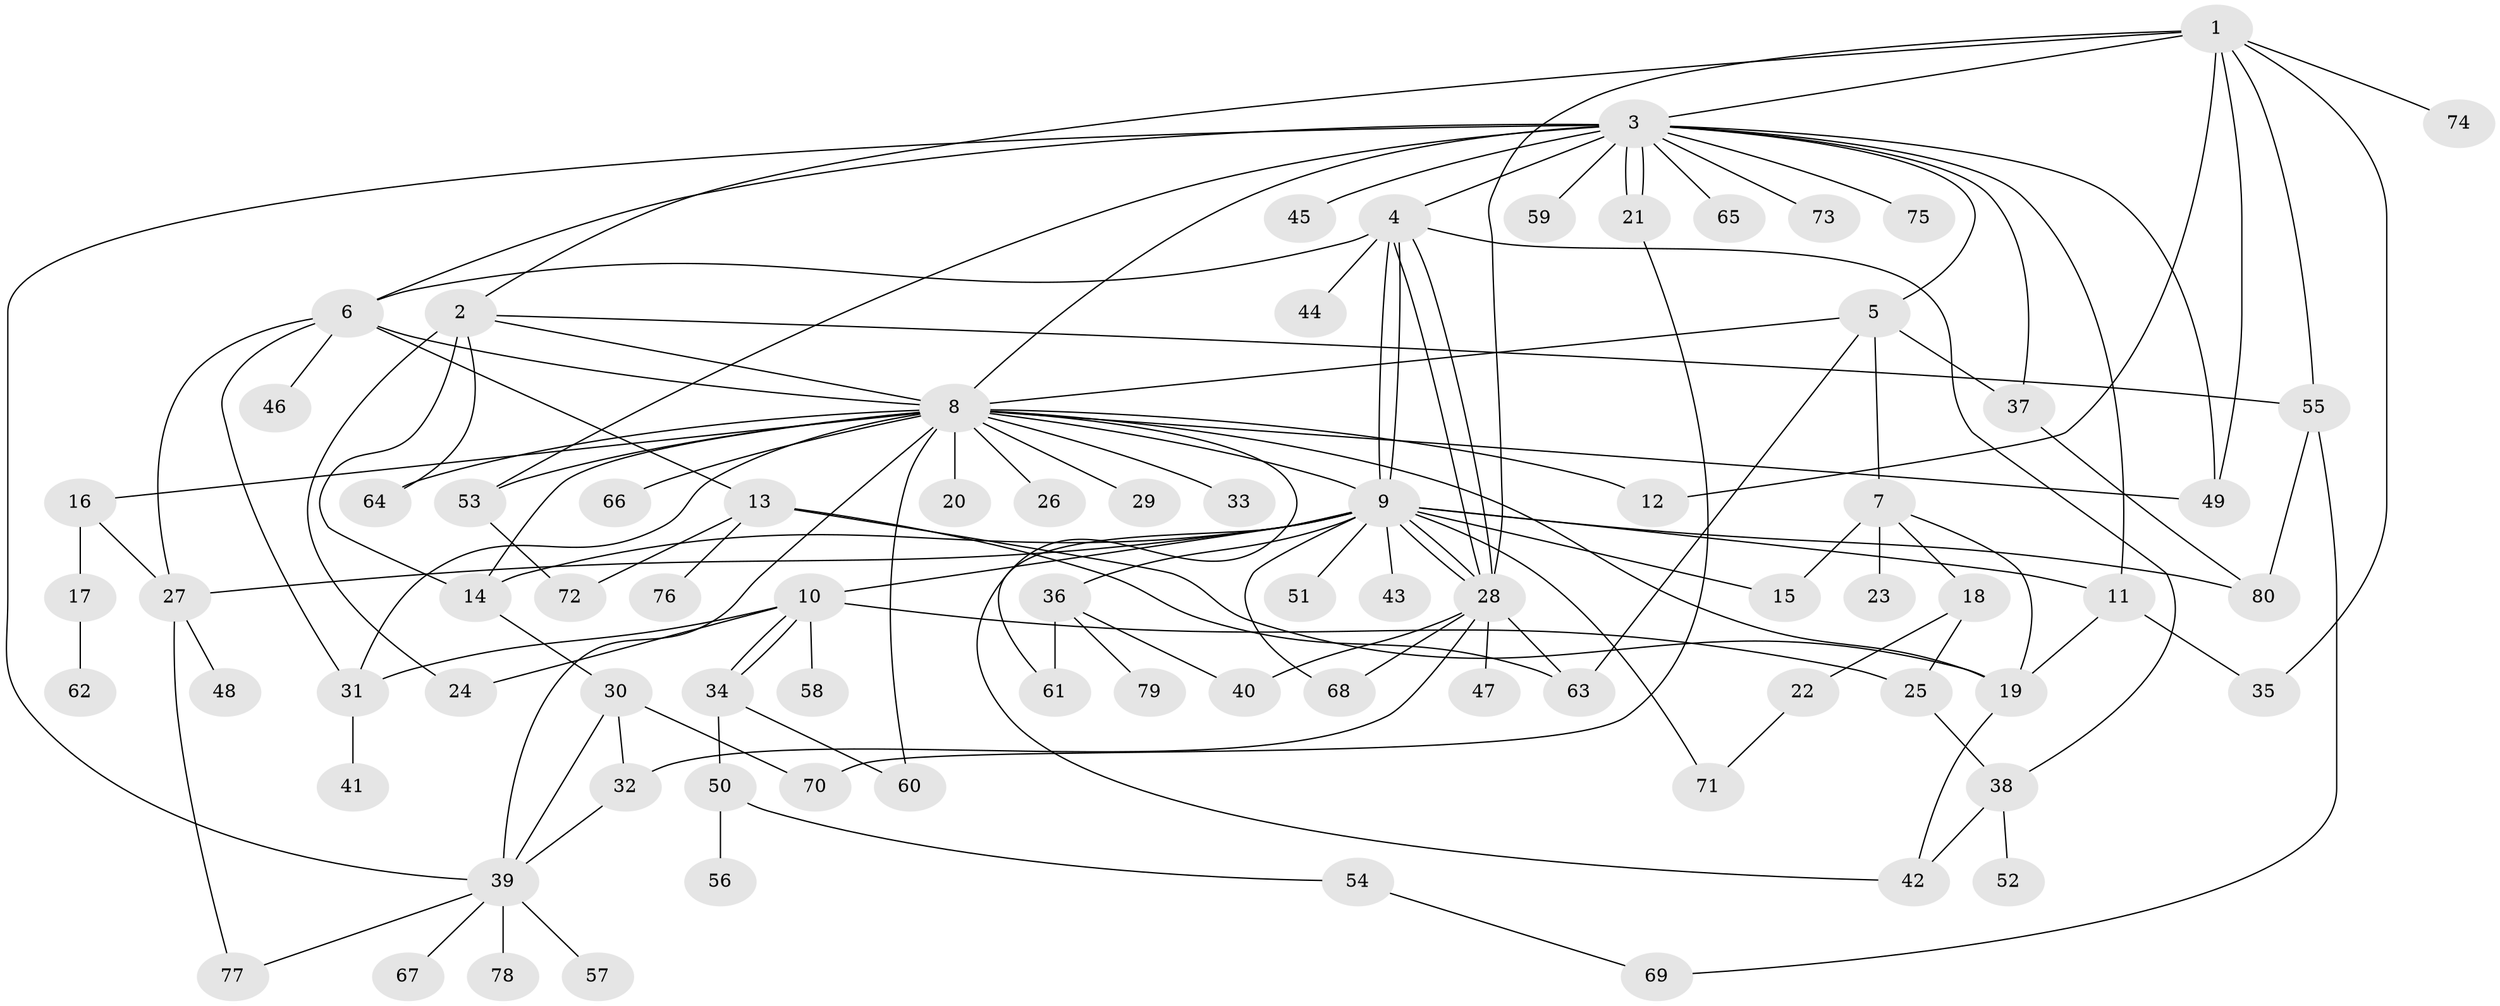 // Generated by graph-tools (version 1.1) at 2025/11/02/27/25 16:11:10]
// undirected, 80 vertices, 132 edges
graph export_dot {
graph [start="1"]
  node [color=gray90,style=filled];
  1;
  2;
  3;
  4;
  5;
  6;
  7;
  8;
  9;
  10;
  11;
  12;
  13;
  14;
  15;
  16;
  17;
  18;
  19;
  20;
  21;
  22;
  23;
  24;
  25;
  26;
  27;
  28;
  29;
  30;
  31;
  32;
  33;
  34;
  35;
  36;
  37;
  38;
  39;
  40;
  41;
  42;
  43;
  44;
  45;
  46;
  47;
  48;
  49;
  50;
  51;
  52;
  53;
  54;
  55;
  56;
  57;
  58;
  59;
  60;
  61;
  62;
  63;
  64;
  65;
  66;
  67;
  68;
  69;
  70;
  71;
  72;
  73;
  74;
  75;
  76;
  77;
  78;
  79;
  80;
  1 -- 2;
  1 -- 3;
  1 -- 12;
  1 -- 28;
  1 -- 35;
  1 -- 49;
  1 -- 55;
  1 -- 74;
  2 -- 8;
  2 -- 14;
  2 -- 24;
  2 -- 55;
  2 -- 64;
  3 -- 4;
  3 -- 5;
  3 -- 6;
  3 -- 8;
  3 -- 11;
  3 -- 21;
  3 -- 21;
  3 -- 37;
  3 -- 39;
  3 -- 45;
  3 -- 49;
  3 -- 53;
  3 -- 59;
  3 -- 65;
  3 -- 73;
  3 -- 75;
  4 -- 6;
  4 -- 9;
  4 -- 9;
  4 -- 28;
  4 -- 28;
  4 -- 38;
  4 -- 44;
  5 -- 7;
  5 -- 8;
  5 -- 37;
  5 -- 63;
  6 -- 8;
  6 -- 13;
  6 -- 27;
  6 -- 31;
  6 -- 46;
  7 -- 15;
  7 -- 18;
  7 -- 19;
  7 -- 23;
  8 -- 9;
  8 -- 12;
  8 -- 14;
  8 -- 16;
  8 -- 19;
  8 -- 20;
  8 -- 26;
  8 -- 29;
  8 -- 31;
  8 -- 33;
  8 -- 39;
  8 -- 49;
  8 -- 53;
  8 -- 60;
  8 -- 61;
  8 -- 64;
  8 -- 66;
  9 -- 10;
  9 -- 11;
  9 -- 14;
  9 -- 15;
  9 -- 27;
  9 -- 28;
  9 -- 28;
  9 -- 36;
  9 -- 42;
  9 -- 43;
  9 -- 51;
  9 -- 68;
  9 -- 71;
  9 -- 80;
  10 -- 24;
  10 -- 25;
  10 -- 31;
  10 -- 34;
  10 -- 34;
  10 -- 58;
  11 -- 19;
  11 -- 35;
  13 -- 19;
  13 -- 63;
  13 -- 72;
  13 -- 76;
  14 -- 30;
  16 -- 17;
  16 -- 27;
  17 -- 62;
  18 -- 22;
  18 -- 25;
  19 -- 42;
  21 -- 70;
  22 -- 71;
  25 -- 38;
  27 -- 48;
  27 -- 77;
  28 -- 32;
  28 -- 40;
  28 -- 47;
  28 -- 63;
  28 -- 68;
  30 -- 32;
  30 -- 39;
  30 -- 70;
  31 -- 41;
  32 -- 39;
  34 -- 50;
  34 -- 60;
  36 -- 40;
  36 -- 61;
  36 -- 79;
  37 -- 80;
  38 -- 42;
  38 -- 52;
  39 -- 57;
  39 -- 67;
  39 -- 77;
  39 -- 78;
  50 -- 54;
  50 -- 56;
  53 -- 72;
  54 -- 69;
  55 -- 69;
  55 -- 80;
}
